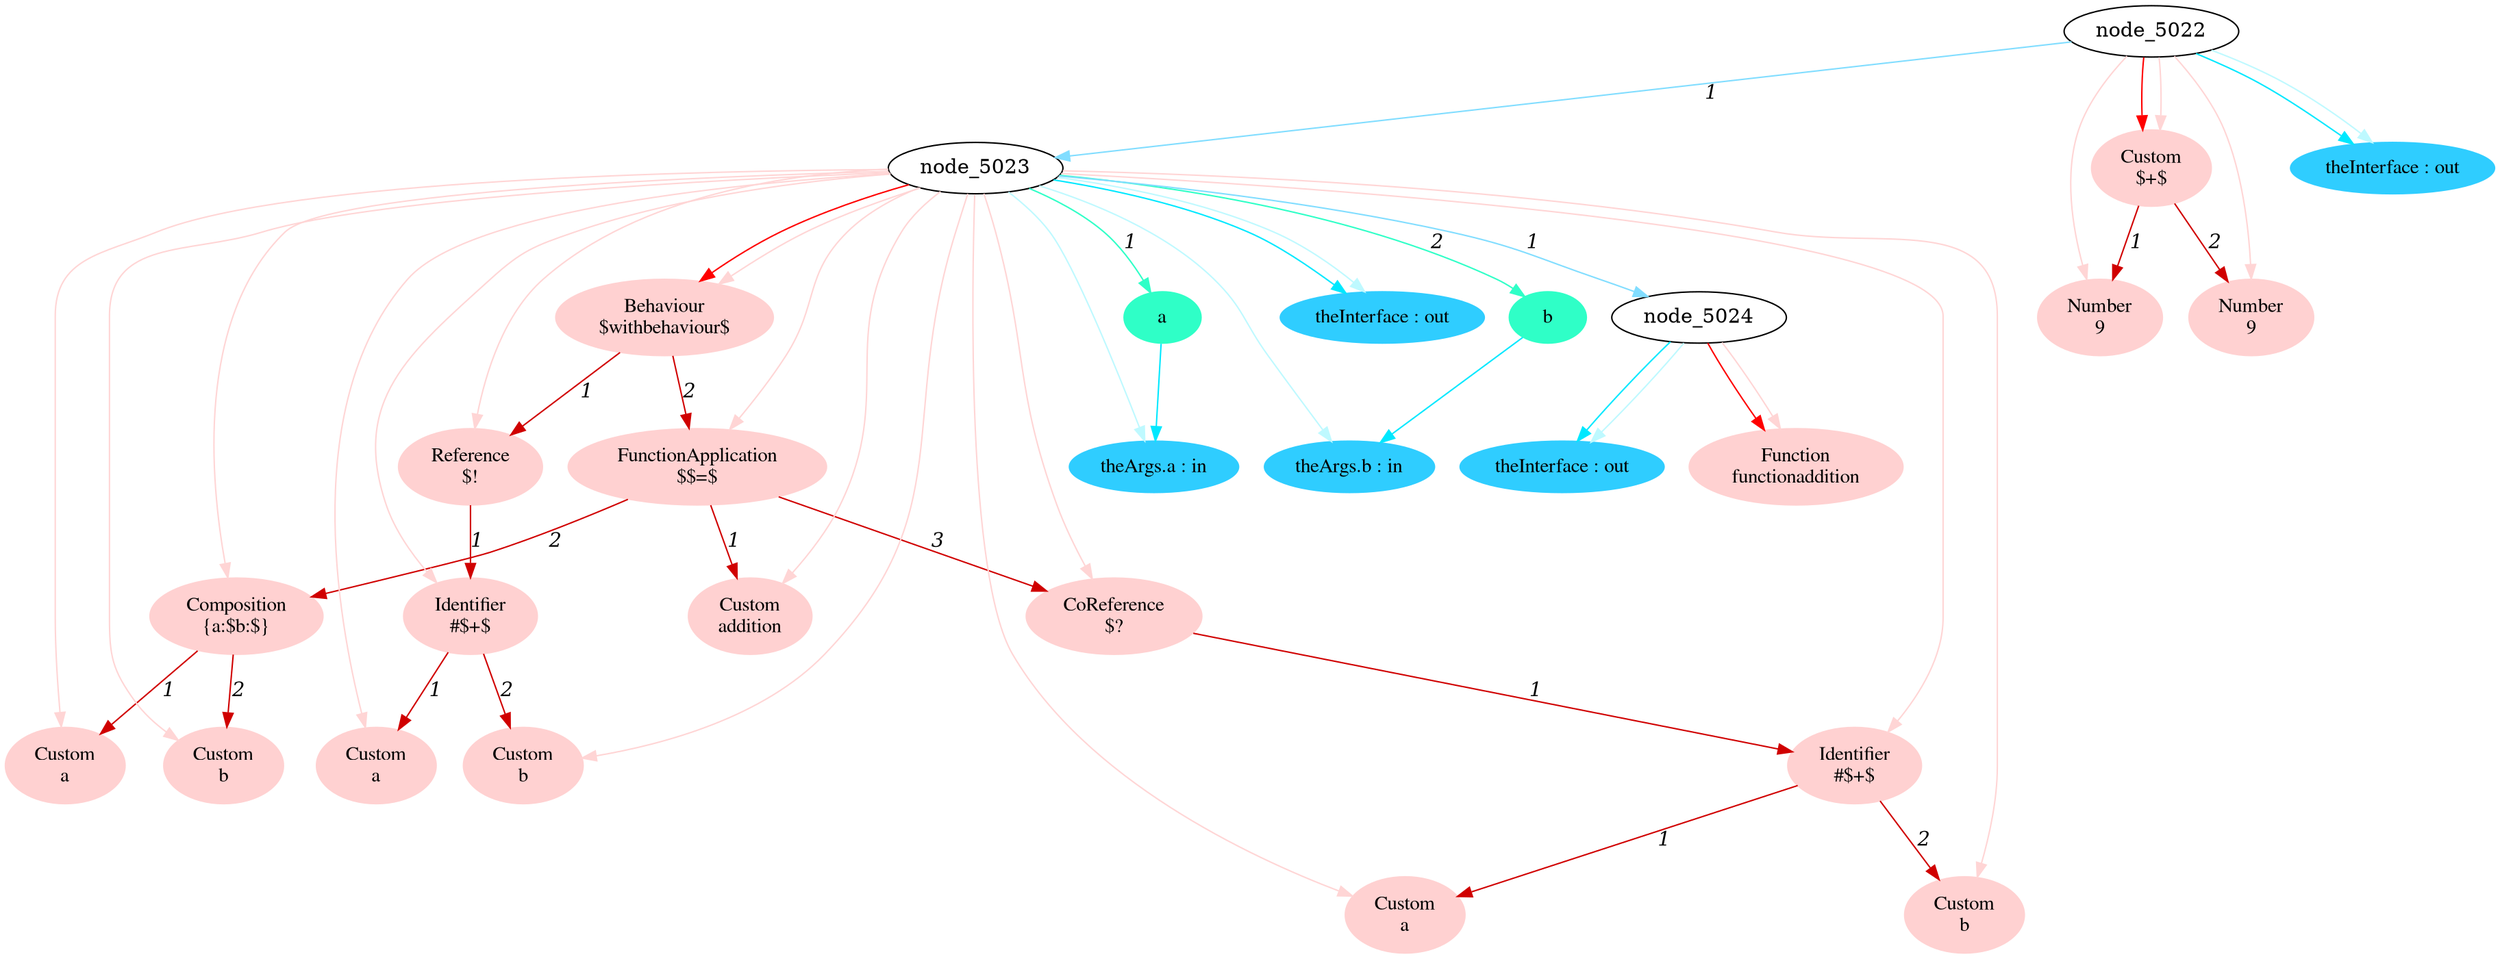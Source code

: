digraph g{node_5028 [shape="ellipse", style="filled", color="#ffd1d1", fontname="Times", label="Function
functionaddition" ]
node_5045 [shape="ellipse", style="filled", color="#ffd1d1", fontname="Times", label="Behaviour
$withbehaviour$" ]
node_5047 [shape="ellipse", style="filled", color="#ffd1d1", fontname="Times", label="Reference
$!" ]
node_5049 [shape="ellipse", style="filled", color="#ffd1d1", fontname="Times", label="Identifier
#$+$" ]
node_5051 [shape="ellipse", style="filled", color="#ffd1d1", fontname="Times", label="Custom
a" ]
node_5053 [shape="ellipse", style="filled", color="#ffd1d1", fontname="Times", label="Custom
b" ]
node_5058 [shape="ellipse", style="filled", color="#ffd1d1", fontname="Times", label="FunctionApplication
$$=$" ]
node_5060 [shape="ellipse", style="filled", color="#ffd1d1", fontname="Times", label="Custom
addition" ]
node_5062 [shape="ellipse", style="filled", color="#ffd1d1", fontname="Times", label="Composition
{a:$b:$}" ]
node_5064 [shape="ellipse", style="filled", color="#ffd1d1", fontname="Times", label="Custom
a" ]
node_5066 [shape="ellipse", style="filled", color="#ffd1d1", fontname="Times", label="Custom
b" ]
node_5070 [shape="ellipse", style="filled", color="#ffd1d1", fontname="Times", label="CoReference
$?" ]
node_5072 [shape="ellipse", style="filled", color="#ffd1d1", fontname="Times", label="Identifier
#$+$" ]
node_5074 [shape="ellipse", style="filled", color="#ffd1d1", fontname="Times", label="Custom
a" ]
node_5076 [shape="ellipse", style="filled", color="#ffd1d1", fontname="Times", label="Custom
b" ]
node_5091 [shape="ellipse", style="filled", color="#ffd1d1", fontname="Times", label="Custom
$+$" ]
node_5093 [shape="ellipse", style="filled", color="#ffd1d1", fontname="Times", label="Number
9" ]
node_5095 [shape="ellipse", style="filled", color="#ffd1d1", fontname="Times", label="Number
9" ]
node_5032 [shape="ellipse", style="filled", color="#2fffc7", fontname="Times", label="a" ]
node_5036 [shape="ellipse", style="filled", color="#2fffc7", fontname="Times", label="b" ]
node_5025 [shape="ellipse", style="filled", color="#2fcdff", fontname="Times", label="theInterface : out" ]
node_5033 [shape="ellipse", style="filled", color="#2fcdff", fontname="Times", label="theArgs.a : in" ]
node_5037 [shape="ellipse", style="filled", color="#2fcdff", fontname="Times", label="theArgs.b : in" ]
node_5042 [shape="ellipse", style="filled", color="#2fcdff", fontname="Times", label="theInterface : out" ]
node_5088 [shape="ellipse", style="filled", color="#2fcdff", fontname="Times", label="theInterface : out" ]
node_5049 -> node_5051 [dir=forward, arrowHead=normal, fontname="Times-Italic", arrowsize=1, color="#d00000", label="1",  headlabel="", taillabel="" ]
node_5049 -> node_5053 [dir=forward, arrowHead=normal, fontname="Times-Italic", arrowsize=1, color="#d00000", label="2",  headlabel="", taillabel="" ]
node_5047 -> node_5049 [dir=forward, arrowHead=normal, fontname="Times-Italic", arrowsize=1, color="#d00000", label="1",  headlabel="", taillabel="" ]
node_5062 -> node_5064 [dir=forward, arrowHead=normal, fontname="Times-Italic", arrowsize=1, color="#d00000", label="1",  headlabel="", taillabel="" ]
node_5062 -> node_5066 [dir=forward, arrowHead=normal, fontname="Times-Italic", arrowsize=1, color="#d00000", label="2",  headlabel="", taillabel="" ]
node_5072 -> node_5074 [dir=forward, arrowHead=normal, fontname="Times-Italic", arrowsize=1, color="#d00000", label="1",  headlabel="", taillabel="" ]
node_5072 -> node_5076 [dir=forward, arrowHead=normal, fontname="Times-Italic", arrowsize=1, color="#d00000", label="2",  headlabel="", taillabel="" ]
node_5070 -> node_5072 [dir=forward, arrowHead=normal, fontname="Times-Italic", arrowsize=1, color="#d00000", label="1",  headlabel="", taillabel="" ]
node_5058 -> node_5060 [dir=forward, arrowHead=normal, fontname="Times-Italic", arrowsize=1, color="#d00000", label="1",  headlabel="", taillabel="" ]
node_5058 -> node_5062 [dir=forward, arrowHead=normal, fontname="Times-Italic", arrowsize=1, color="#d00000", label="2",  headlabel="", taillabel="" ]
node_5058 -> node_5070 [dir=forward, arrowHead=normal, fontname="Times-Italic", arrowsize=1, color="#d00000", label="3",  headlabel="", taillabel="" ]
node_5045 -> node_5047 [dir=forward, arrowHead=normal, fontname="Times-Italic", arrowsize=1, color="#d00000", label="1",  headlabel="", taillabel="" ]
node_5045 -> node_5058 [dir=forward, arrowHead=normal, fontname="Times-Italic", arrowsize=1, color="#d00000", label="2",  headlabel="", taillabel="" ]
node_5091 -> node_5093 [dir=forward, arrowHead=normal, fontname="Times-Italic", arrowsize=1, color="#d00000", label="1",  headlabel="", taillabel="" ]
node_5091 -> node_5095 [dir=forward, arrowHead=normal, fontname="Times-Italic", arrowsize=1, color="#d00000", label="2",  headlabel="", taillabel="" ]
node_5024 -> node_5028 [dir=forward, arrowHead=normal, fontname="Times-Italic", arrowsize=1, color="#ff0000", label="",  headlabel="", taillabel="" ]
node_5023 -> node_5045 [dir=forward, arrowHead=normal, fontname="Times-Italic", arrowsize=1, color="#ff0000", label="",  headlabel="", taillabel="" ]
node_5022 -> node_5091 [dir=forward, arrowHead=normal, fontname="Times-Italic", arrowsize=1, color="#ff0000", label="",  headlabel="", taillabel="" ]
node_5024 -> node_5028 [dir=forward, arrowHead=normal, fontname="Times-Italic", arrowsize=1, color="#ffd5d5", label="",  headlabel="", taillabel="" ]
node_5023 -> node_5045 [dir=forward, arrowHead=normal, fontname="Times-Italic", arrowsize=1, color="#ffd5d5", label="",  headlabel="", taillabel="" ]
node_5023 -> node_5047 [dir=forward, arrowHead=normal, fontname="Times-Italic", arrowsize=1, color="#ffd5d5", label="",  headlabel="", taillabel="" ]
node_5023 -> node_5049 [dir=forward, arrowHead=normal, fontname="Times-Italic", arrowsize=1, color="#ffd5d5", label="",  headlabel="", taillabel="" ]
node_5023 -> node_5051 [dir=forward, arrowHead=normal, fontname="Times-Italic", arrowsize=1, color="#ffd5d5", label="",  headlabel="", taillabel="" ]
node_5023 -> node_5053 [dir=forward, arrowHead=normal, fontname="Times-Italic", arrowsize=1, color="#ffd5d5", label="",  headlabel="", taillabel="" ]
node_5023 -> node_5058 [dir=forward, arrowHead=normal, fontname="Times-Italic", arrowsize=1, color="#ffd5d5", label="",  headlabel="", taillabel="" ]
node_5023 -> node_5060 [dir=forward, arrowHead=normal, fontname="Times-Italic", arrowsize=1, color="#ffd5d5", label="",  headlabel="", taillabel="" ]
node_5023 -> node_5062 [dir=forward, arrowHead=normal, fontname="Times-Italic", arrowsize=1, color="#ffd5d5", label="",  headlabel="", taillabel="" ]
node_5023 -> node_5064 [dir=forward, arrowHead=normal, fontname="Times-Italic", arrowsize=1, color="#ffd5d5", label="",  headlabel="", taillabel="" ]
node_5023 -> node_5066 [dir=forward, arrowHead=normal, fontname="Times-Italic", arrowsize=1, color="#ffd5d5", label="",  headlabel="", taillabel="" ]
node_5023 -> node_5070 [dir=forward, arrowHead=normal, fontname="Times-Italic", arrowsize=1, color="#ffd5d5", label="",  headlabel="", taillabel="" ]
node_5023 -> node_5072 [dir=forward, arrowHead=normal, fontname="Times-Italic", arrowsize=1, color="#ffd5d5", label="",  headlabel="", taillabel="" ]
node_5023 -> node_5074 [dir=forward, arrowHead=normal, fontname="Times-Italic", arrowsize=1, color="#ffd5d5", label="",  headlabel="", taillabel="" ]
node_5023 -> node_5076 [dir=forward, arrowHead=normal, fontname="Times-Italic", arrowsize=1, color="#ffd5d5", label="",  headlabel="", taillabel="" ]
node_5022 -> node_5091 [dir=forward, arrowHead=normal, fontname="Times-Italic", arrowsize=1, color="#ffd5d5", label="",  headlabel="", taillabel="" ]
node_5022 -> node_5093 [dir=forward, arrowHead=normal, fontname="Times-Italic", arrowsize=1, color="#ffd5d5", label="",  headlabel="", taillabel="" ]
node_5022 -> node_5095 [dir=forward, arrowHead=normal, fontname="Times-Italic", arrowsize=1, color="#ffd5d5", label="",  headlabel="", taillabel="" ]
node_5023 -> node_5032 [dir=forward, arrowHead=normal, fontname="Times-Italic", arrowsize=1, color="#2fffc7", label="1",  headlabel="", taillabel="" ]
node_5023 -> node_5036 [dir=forward, arrowHead=normal, fontname="Times-Italic", arrowsize=1, color="#2fffc7", label="2",  headlabel="", taillabel="" ]
node_5032 -> node_5033 [dir=forward, arrowHead=normal, fontname="Times-Italic", arrowsize=1, color="#00e8ff", label="",  headlabel="", taillabel="" ]
node_5036 -> node_5037 [dir=forward, arrowHead=normal, fontname="Times-Italic", arrowsize=1, color="#00e8ff", label="",  headlabel="", taillabel="" ]
node_5024 -> node_5025 [dir=forward, arrowHead=normal, fontname="Times-Italic", arrowsize=1, color="#00e8ff", label="",  headlabel="", taillabel="" ]
node_5023 -> node_5042 [dir=forward, arrowHead=normal, fontname="Times-Italic", arrowsize=1, color="#00e8ff", label="",  headlabel="", taillabel="" ]
node_5022 -> node_5088 [dir=forward, arrowHead=normal, fontname="Times-Italic", arrowsize=1, color="#00e8ff", label="",  headlabel="", taillabel="" ]
node_5024 -> node_5025 [dir=forward, arrowHead=normal, fontname="Times-Italic", arrowsize=1, color="#bef9ff", label="",  headlabel="", taillabel="" ]
node_5023 -> node_5033 [dir=forward, arrowHead=normal, fontname="Times-Italic", arrowsize=1, color="#bef9ff", label="",  headlabel="", taillabel="" ]
node_5023 -> node_5037 [dir=forward, arrowHead=normal, fontname="Times-Italic", arrowsize=1, color="#bef9ff", label="",  headlabel="", taillabel="" ]
node_5023 -> node_5042 [dir=forward, arrowHead=normal, fontname="Times-Italic", arrowsize=1, color="#bef9ff", label="",  headlabel="", taillabel="" ]
node_5022 -> node_5088 [dir=forward, arrowHead=normal, fontname="Times-Italic", arrowsize=1, color="#bef9ff", label="",  headlabel="", taillabel="" ]
node_5023 -> node_5024 [dir=forward, arrowHead=normal, fontname="Times-Italic", arrowsize=1, color="#81ddff", label="1",  headlabel="", taillabel="" ]
node_5022 -> node_5023 [dir=forward, arrowHead=normal, fontname="Times-Italic", arrowsize=1, color="#81ddff", label="1",  headlabel="", taillabel="" ]
}